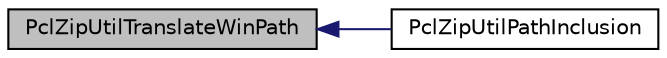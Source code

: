 digraph "PclZipUtilTranslateWinPath"
{
  edge [fontname="Helvetica",fontsize="10",labelfontname="Helvetica",labelfontsize="10"];
  node [fontname="Helvetica",fontsize="10",shape=record];
  rankdir="LR";
  Node16 [label="PclZipUtilTranslateWinPath",height=0.2,width=0.4,color="black", fillcolor="grey75", style="filled", fontcolor="black"];
  Node16 -> Node17 [dir="back",color="midnightblue",fontsize="10",style="solid",fontname="Helvetica"];
  Node17 [label="PclZipUtilPathInclusion",height=0.2,width=0.4,color="black", fillcolor="white", style="filled",URL="$pclzip_8lib_8php.html#a2547eab5eb314c8855d12d79154506ad"];
}
